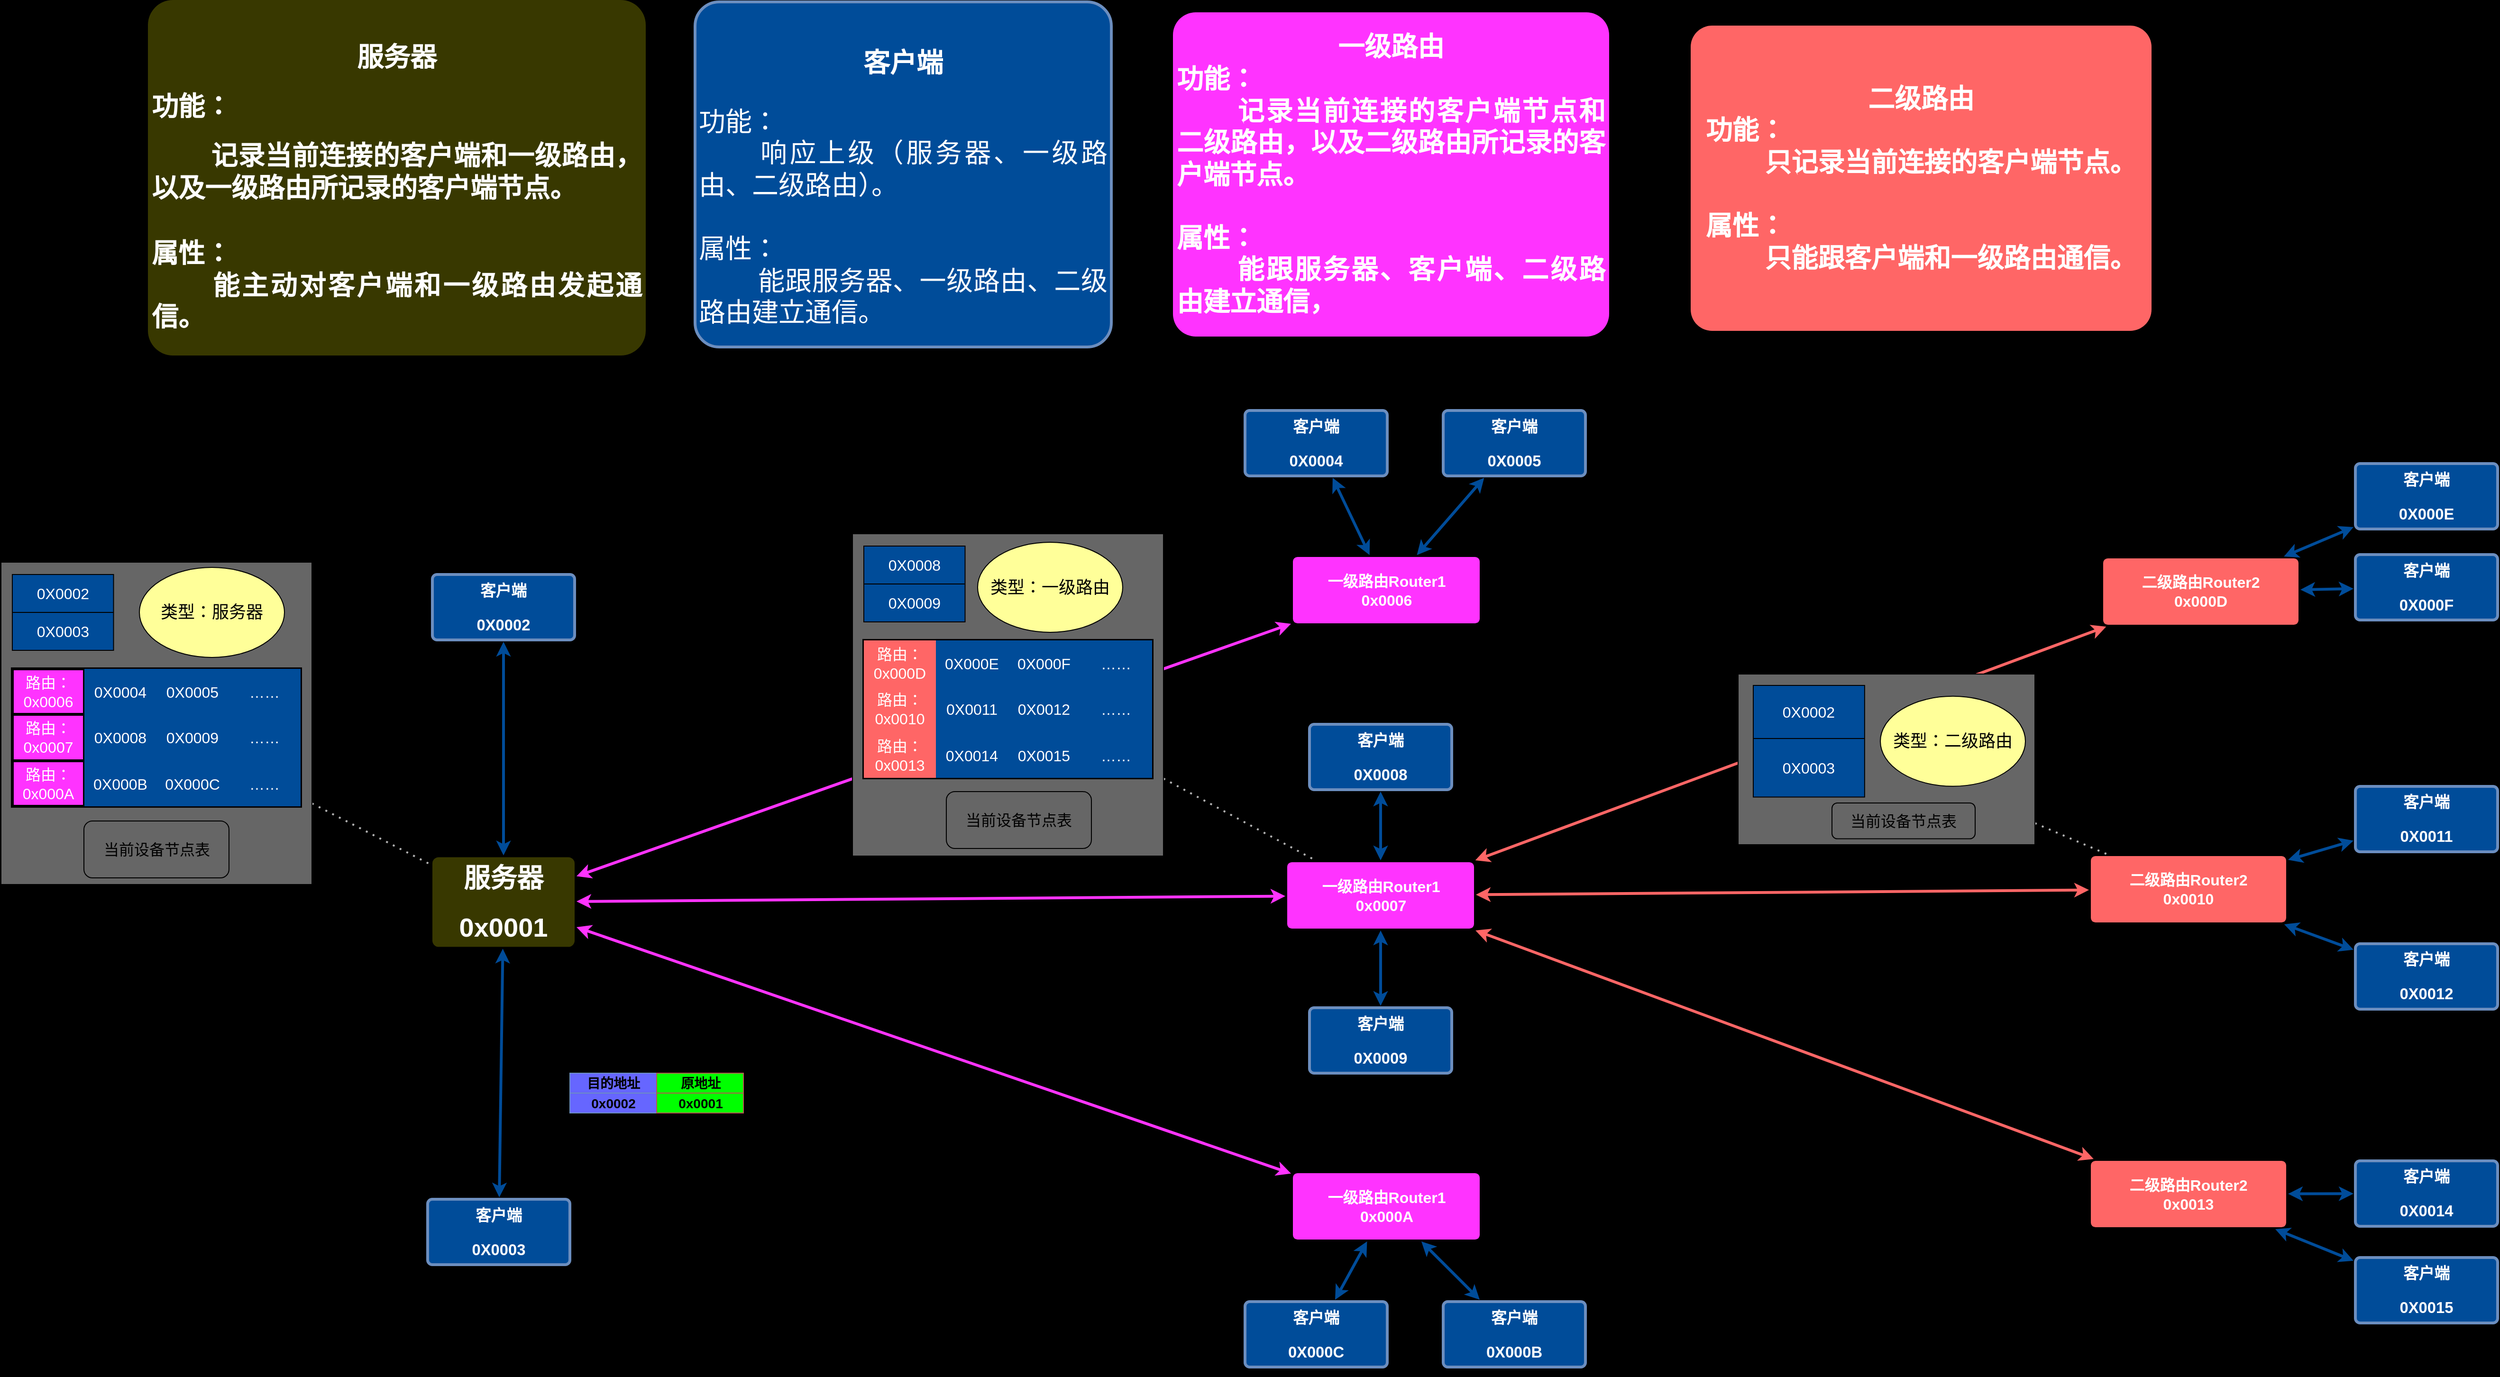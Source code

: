 <mxfile version="24.4.0" type="github">
  <diagram id="6a731a19-8d31-9384-78a2-239565b7b9f0" name="Page-1">
    <mxGraphModel dx="4605" dy="2805" grid="0" gridSize="10" guides="1" tooltips="1" connect="1" arrows="1" fold="1" page="1" pageScale="1" pageWidth="1654" pageHeight="1169" background="#000000" math="0" shadow="0">
      <root>
        <mxCell id="0" />
        <mxCell id="1" parent="0" />
        <mxCell id="1749" value="一级路由&lt;span style=&quot;background-color: initial;&quot;&gt;Router1&lt;/span&gt;&lt;div&gt;&lt;span style=&quot;background-color: initial;&quot;&gt;0x0007&lt;/span&gt;&lt;/div&gt;" style="rounded=1;whiteSpace=wrap;html=1;shadow=0;labelBackgroundColor=none;strokeColor=none;strokeWidth=3;fillColor=#FF33FF;fontFamily=Helvetica;fontSize=16;fontColor=#FFFFFF;align=center;fontStyle=1;spacing=5;arcSize=7;perimeterSpacing=2;" parent="1" vertex="1">
          <mxGeometry x="-62.5" y="436.5" width="197" height="70" as="geometry" />
        </mxCell>
        <mxCell id="1750" value="" style="edgeStyle=none;rounded=1;jumpStyle=none;html=1;shadow=0;labelBackgroundColor=none;startArrow=classic;startFill=1;jettySize=auto;orthogonalLoop=1;strokeColor=#004C99;strokeWidth=3;fontFamily=Helvetica;fontSize=14;fontColor=#FFFFFF;spacing=5;fontStyle=1;fillColor=#b0e3e6;" parent="1" source="1753" target="1756" edge="1">
          <mxGeometry relative="1" as="geometry" />
        </mxCell>
        <mxCell id="1752" value="" style="edgeStyle=none;rounded=1;jumpStyle=none;html=1;shadow=0;labelBackgroundColor=none;startArrow=classic;startFill=1;jettySize=auto;orthogonalLoop=1;strokeColor=#004C99;strokeWidth=3;fontFamily=Helvetica;fontSize=14;fontColor=#FFFFFF;spacing=5;fontStyle=1;fillColor=#b0e3e6;" parent="1" source="1753" target="fNavXlTei2wndbR-Wmgy-1851" edge="1">
          <mxGeometry relative="1" as="geometry">
            <mxPoint x="-893.456" y="790" as="targetPoint" />
          </mxGeometry>
        </mxCell>
        <mxCell id="1753" value="&lt;h1&gt;服务器&lt;/h1&gt;&lt;h1&gt;0x0001&lt;/h1&gt;" style="rounded=1;whiteSpace=wrap;html=1;shadow=0;labelBackgroundColor=none;strokeColor=none;strokeWidth=3;fillColor=#383800;fontFamily=Helvetica;fontSize=14;fontColor=#FFFFFF;align=center;spacing=5;fontStyle=1;arcSize=7;perimeterSpacing=2;horizontal=1;" parent="1" vertex="1">
          <mxGeometry x="-964" y="431.25" width="150" height="94.5" as="geometry" />
        </mxCell>
        <mxCell id="1756" value="&lt;h3&gt;&lt;font color=&quot;#ffffff&quot;&gt;客户端&lt;/font&gt;&lt;/h3&gt;&lt;h3&gt;&lt;font color=&quot;#ffffff&quot;&gt;0X0002&lt;/font&gt;&lt;/h3&gt;" style="rounded=1;whiteSpace=wrap;html=1;shadow=0;labelBackgroundColor=none;strokeWidth=3;fontFamily=Helvetica;fontSize=14;align=center;spacing=5;fontStyle=0;arcSize=7;perimeterSpacing=2;fillColor=#004C99;strokeColor=#6c8ebf;" parent="1" vertex="1">
          <mxGeometry x="-964" y="133" width="150" height="69" as="geometry" />
        </mxCell>
        <mxCell id="1770" value="" style="edgeStyle=none;rounded=0;jumpStyle=none;html=1;shadow=0;labelBackgroundColor=none;startArrow=classic;startFill=1;endArrow=classic;endFill=1;jettySize=auto;orthogonalLoop=1;strokeColor=#004C99;strokeWidth=3;fontFamily=Helvetica;fontSize=14;fontColor=#FFFFFF;spacing=5;" parent="1" source="1749" target="fNavXlTei2wndbR-Wmgy-1852" edge="1">
          <mxGeometry relative="1" as="geometry">
            <mxPoint x="-35.111" y="254.5" as="sourcePoint" />
            <mxPoint x="36" y="188" as="targetPoint" />
          </mxGeometry>
        </mxCell>
        <mxCell id="fNavXlTei2wndbR-Wmgy-1784" value="" style="endArrow=classic;startArrow=classic;html=1;rounded=0;strokeColor=#FF33FF;strokeWidth=3;" edge="1" parent="1" source="1753" target="1749">
          <mxGeometry width="50" height="50" relative="1" as="geometry">
            <mxPoint x="58" y="533" as="sourcePoint" />
            <mxPoint x="108" y="483" as="targetPoint" />
            <Array as="points" />
          </mxGeometry>
        </mxCell>
        <mxCell id="fNavXlTei2wndbR-Wmgy-1788" value="" style="edgeStyle=none;rounded=0;jumpStyle=none;html=1;shadow=0;labelBackgroundColor=none;startArrow=classic;startFill=1;endArrow=classic;endFill=1;jettySize=auto;orthogonalLoop=1;strokeColor=#004C99;strokeWidth=3;fontFamily=Helvetica;fontSize=14;fontColor=#FFFFFF;spacing=5;" edge="1" parent="1" source="1749" target="fNavXlTei2wndbR-Wmgy-1853">
          <mxGeometry relative="1" as="geometry">
            <mxPoint x="188" y="470" as="sourcePoint" />
            <mxPoint x="231.889" y="188" as="targetPoint" />
          </mxGeometry>
        </mxCell>
        <mxCell id="fNavXlTei2wndbR-Wmgy-1791" value="二级路由&lt;span style=&quot;background-color: initial;&quot;&gt;Router2&lt;/span&gt;&lt;div&gt;&lt;span style=&quot;background-color: initial;&quot;&gt;0x0010&lt;/span&gt;&lt;/div&gt;" style="rounded=1;whiteSpace=wrap;html=1;shadow=0;labelBackgroundColor=none;strokeColor=none;strokeWidth=3;fillColor=#FF6666;fontFamily=Helvetica;fontSize=16;fontColor=#FFFFFF;align=center;fontStyle=1;spacing=5;arcSize=7;perimeterSpacing=2;" vertex="1" parent="1">
          <mxGeometry x="785" y="430" width="206" height="70" as="geometry" />
        </mxCell>
        <mxCell id="fNavXlTei2wndbR-Wmgy-1793" value="" style="edgeStyle=none;rounded=0;jumpStyle=none;html=1;shadow=0;labelBackgroundColor=none;startArrow=classic;startFill=1;endArrow=classic;endFill=1;jettySize=auto;orthogonalLoop=1;strokeColor=#004C99;strokeWidth=3;fontFamily=Helvetica;fontSize=14;fontColor=#FFFFFF;spacing=5;" edge="1" parent="1" source="fNavXlTei2wndbR-Wmgy-1791" target="fNavXlTei2wndbR-Wmgy-1866">
          <mxGeometry relative="1" as="geometry">
            <mxPoint x="788.889" y="254.0" as="sourcePoint" />
            <mxPoint x="860" y="187.5" as="targetPoint" />
          </mxGeometry>
        </mxCell>
        <mxCell id="fNavXlTei2wndbR-Wmgy-1797" value="" style="edgeStyle=none;rounded=0;jumpStyle=none;html=1;shadow=0;labelBackgroundColor=none;startArrow=classic;startFill=1;endArrow=classic;endFill=1;jettySize=auto;orthogonalLoop=1;strokeColor=#004C99;strokeWidth=3;fontFamily=Helvetica;fontSize=14;fontColor=#FFFFFF;spacing=5;" edge="1" parent="1" source="fNavXlTei2wndbR-Wmgy-1791" target="fNavXlTei2wndbR-Wmgy-1867">
          <mxGeometry relative="1" as="geometry">
            <mxPoint x="1012" y="469.5" as="sourcePoint" />
            <mxPoint x="1055.889" y="187.5" as="targetPoint" />
          </mxGeometry>
        </mxCell>
        <mxCell id="fNavXlTei2wndbR-Wmgy-1800" value="" style="endArrow=classic;startArrow=classic;html=1;rounded=0;strokeColor=#FF6666;strokeWidth=3;" edge="1" parent="1" source="1749" target="fNavXlTei2wndbR-Wmgy-1791">
          <mxGeometry width="50" height="50" relative="1" as="geometry">
            <mxPoint x="213" y="474" as="sourcePoint" />
            <mxPoint x="448" y="474" as="targetPoint" />
            <Array as="points" />
          </mxGeometry>
        </mxCell>
        <mxCell id="fNavXlTei2wndbR-Wmgy-1835" value="" style="group;strokeWidth=3;" vertex="1" connectable="0" parent="1">
          <mxGeometry x="-819" y="659" width="183" height="42" as="geometry" />
        </mxCell>
        <mxCell id="fNavXlTei2wndbR-Wmgy-1826" value="&lt;h3 style=&quot;font-size: 14px;&quot;&gt;目的地址&lt;/h3&gt;" style="rounded=0;whiteSpace=wrap;html=1;fillColor=#6666FF;strokeColor=#6c8ebf;fontSize=14;" vertex="1" parent="fNavXlTei2wndbR-Wmgy-1835">
          <mxGeometry width="91.5" height="21" as="geometry" />
        </mxCell>
        <mxCell id="fNavXlTei2wndbR-Wmgy-1827" value="&lt;h3&gt;原地址&lt;/h3&gt;" style="rounded=0;whiteSpace=wrap;html=1;fillColor=#00FF00;strokeColor=#b85450;" vertex="1" parent="fNavXlTei2wndbR-Wmgy-1835">
          <mxGeometry x="91.5" width="91.5" height="21" as="geometry" />
        </mxCell>
        <mxCell id="fNavXlTei2wndbR-Wmgy-1833" value="&lt;h3 style=&quot;font-size: 14px;&quot;&gt;0x0002&lt;/h3&gt;" style="rounded=0;whiteSpace=wrap;html=1;fillColor=#6666FF;strokeColor=#6c8ebf;fontSize=14;" vertex="1" parent="fNavXlTei2wndbR-Wmgy-1835">
          <mxGeometry y="21" width="91.5" height="21" as="geometry" />
        </mxCell>
        <mxCell id="fNavXlTei2wndbR-Wmgy-1834" value="&lt;h3&gt;0x0001&lt;/h3&gt;" style="rounded=0;whiteSpace=wrap;html=1;fillColor=#00FF00;strokeColor=#b85450;" vertex="1" parent="fNavXlTei2wndbR-Wmgy-1835">
          <mxGeometry x="91.5" y="21" width="91.5" height="21" as="geometry" />
        </mxCell>
        <mxCell id="fNavXlTei2wndbR-Wmgy-1851" value="&lt;h3&gt;&lt;font color=&quot;#ffffff&quot;&gt;客户端&lt;/font&gt;&lt;/h3&gt;&lt;h3&gt;&lt;font color=&quot;#ffffff&quot;&gt;0X0003&lt;/font&gt;&lt;/h3&gt;" style="rounded=1;whiteSpace=wrap;html=1;shadow=0;labelBackgroundColor=none;strokeWidth=3;fontFamily=Helvetica;fontSize=14;align=center;spacing=5;fontStyle=0;arcSize=7;perimeterSpacing=2;fillColor=#004C99;strokeColor=#6c8ebf;" vertex="1" parent="1">
          <mxGeometry x="-969" y="792" width="150" height="69" as="geometry" />
        </mxCell>
        <mxCell id="fNavXlTei2wndbR-Wmgy-1852" value="&lt;h3&gt;&lt;font color=&quot;#ffffff&quot;&gt;客户端&lt;/font&gt;&lt;/h3&gt;&lt;h3&gt;&lt;font color=&quot;#ffffff&quot;&gt;0X0008&lt;/font&gt;&lt;/h3&gt;" style="rounded=1;whiteSpace=wrap;html=1;shadow=0;labelBackgroundColor=none;strokeWidth=3;fontFamily=Helvetica;fontSize=14;align=center;spacing=5;fontStyle=0;arcSize=7;perimeterSpacing=2;fillColor=#004C99;strokeColor=#6c8ebf;" vertex="1" parent="1">
          <mxGeometry x="-39" y="291" width="150" height="69" as="geometry" />
        </mxCell>
        <mxCell id="fNavXlTei2wndbR-Wmgy-1853" value="&lt;h3&gt;&lt;font color=&quot;#ffffff&quot;&gt;客户端&lt;/font&gt;&lt;/h3&gt;&lt;h3&gt;&lt;font color=&quot;#ffffff&quot;&gt;0X0009&lt;/font&gt;&lt;/h3&gt;" style="rounded=1;whiteSpace=wrap;html=1;shadow=0;labelBackgroundColor=none;strokeWidth=3;fontFamily=Helvetica;fontSize=14;align=center;spacing=5;fontStyle=0;arcSize=7;perimeterSpacing=2;fillColor=#004C99;strokeColor=#6c8ebf;" vertex="1" parent="1">
          <mxGeometry x="-39" y="590" width="150" height="69" as="geometry" />
        </mxCell>
        <mxCell id="fNavXlTei2wndbR-Wmgy-1854" value="一级路由&lt;span style=&quot;background-color: initial;&quot;&gt;Router1&lt;/span&gt;&lt;div&gt;&lt;span style=&quot;background-color: initial;&quot;&gt;0x000A&lt;/span&gt;&lt;/div&gt;" style="rounded=1;whiteSpace=wrap;html=1;shadow=0;labelBackgroundColor=none;strokeColor=none;strokeWidth=3;fillColor=#FF33FF;fontFamily=Helvetica;fontSize=16;fontColor=#FFFFFF;align=center;fontStyle=1;spacing=5;arcSize=7;perimeterSpacing=2;" vertex="1" parent="1">
          <mxGeometry x="-56.5" y="764.5" width="197" height="70" as="geometry" />
        </mxCell>
        <mxCell id="fNavXlTei2wndbR-Wmgy-1855" value="" style="edgeStyle=none;rounded=0;jumpStyle=none;html=1;shadow=0;labelBackgroundColor=none;startArrow=classic;startFill=1;endArrow=classic;endFill=1;jettySize=auto;orthogonalLoop=1;strokeColor=#004C99;strokeWidth=3;fontFamily=Helvetica;fontSize=14;fontColor=#FFFFFF;spacing=5;" edge="1" parent="1" source="fNavXlTei2wndbR-Wmgy-1854" target="fNavXlTei2wndbR-Wmgy-1858">
          <mxGeometry relative="1" as="geometry">
            <mxPoint x="-29.111" y="582.5" as="sourcePoint" />
            <mxPoint x="42" y="516" as="targetPoint" />
          </mxGeometry>
        </mxCell>
        <mxCell id="fNavXlTei2wndbR-Wmgy-1856" value="" style="endArrow=classic;startArrow=classic;html=1;rounded=0;strokeColor=#FF33FF;strokeWidth=3;" edge="1" parent="1" target="fNavXlTei2wndbR-Wmgy-1854" source="1753">
          <mxGeometry width="50" height="50" relative="1" as="geometry">
            <mxPoint x="-511" y="800" as="sourcePoint" />
            <mxPoint x="114" y="811" as="targetPoint" />
            <Array as="points" />
          </mxGeometry>
        </mxCell>
        <mxCell id="fNavXlTei2wndbR-Wmgy-1857" value="" style="edgeStyle=none;rounded=0;jumpStyle=none;html=1;shadow=0;labelBackgroundColor=none;startArrow=classic;startFill=1;endArrow=classic;endFill=1;jettySize=auto;orthogonalLoop=1;strokeColor=#004C99;strokeWidth=3;fontFamily=Helvetica;fontSize=14;fontColor=#FFFFFF;spacing=5;" edge="1" parent="1" source="fNavXlTei2wndbR-Wmgy-1854" target="fNavXlTei2wndbR-Wmgy-1859">
          <mxGeometry relative="1" as="geometry">
            <mxPoint x="194" y="798" as="sourcePoint" />
            <mxPoint x="237.889" y="516" as="targetPoint" />
          </mxGeometry>
        </mxCell>
        <mxCell id="fNavXlTei2wndbR-Wmgy-1858" value="&lt;h3&gt;&lt;font color=&quot;#ffffff&quot;&gt;客户端&lt;/font&gt;&lt;/h3&gt;&lt;h3&gt;&lt;font color=&quot;#ffffff&quot;&gt;0X000B&lt;/font&gt;&lt;/h3&gt;" style="rounded=1;whiteSpace=wrap;html=1;shadow=0;labelBackgroundColor=none;strokeWidth=3;fontFamily=Helvetica;fontSize=14;align=center;spacing=5;fontStyle=0;arcSize=7;perimeterSpacing=2;fillColor=#004C99;strokeColor=#6c8ebf;" vertex="1" parent="1">
          <mxGeometry x="102" y="900" width="150" height="69" as="geometry" />
        </mxCell>
        <mxCell id="fNavXlTei2wndbR-Wmgy-1859" value="&lt;h3&gt;&lt;font color=&quot;#ffffff&quot;&gt;客户端&lt;/font&gt;&lt;/h3&gt;&lt;h3&gt;&lt;font color=&quot;#ffffff&quot;&gt;0X000C&lt;/font&gt;&lt;/h3&gt;" style="rounded=1;whiteSpace=wrap;html=1;shadow=0;labelBackgroundColor=none;strokeWidth=3;fontFamily=Helvetica;fontSize=14;align=center;spacing=5;fontStyle=0;arcSize=7;perimeterSpacing=2;fillColor=#004C99;strokeColor=#6c8ebf;" vertex="1" parent="1">
          <mxGeometry x="-107" y="900" width="150" height="69" as="geometry" />
        </mxCell>
        <mxCell id="fNavXlTei2wndbR-Wmgy-1860" value="一级路由&lt;span style=&quot;background-color: initial;&quot;&gt;Router1&lt;/span&gt;&lt;div&gt;&lt;span style=&quot;background-color: initial;&quot;&gt;0x0006&lt;/span&gt;&lt;/div&gt;" style="rounded=1;whiteSpace=wrap;html=1;shadow=0;labelBackgroundColor=none;strokeColor=none;strokeWidth=3;fillColor=#FF33FF;fontFamily=Helvetica;fontSize=16;fontColor=#FFFFFF;align=center;fontStyle=1;spacing=5;arcSize=7;perimeterSpacing=2;" vertex="1" parent="1">
          <mxGeometry x="-56.5" y="114.5" width="197" height="70" as="geometry" />
        </mxCell>
        <mxCell id="fNavXlTei2wndbR-Wmgy-1861" value="" style="edgeStyle=none;rounded=0;jumpStyle=none;html=1;shadow=0;labelBackgroundColor=none;startArrow=classic;startFill=1;endArrow=classic;endFill=1;jettySize=auto;orthogonalLoop=1;strokeColor=#004C99;strokeWidth=3;fontFamily=Helvetica;fontSize=14;fontColor=#FFFFFF;spacing=5;" edge="1" parent="1" source="fNavXlTei2wndbR-Wmgy-1860" target="fNavXlTei2wndbR-Wmgy-1864">
          <mxGeometry relative="1" as="geometry">
            <mxPoint x="-29.111" y="-67.5" as="sourcePoint" />
            <mxPoint x="42" y="-134" as="targetPoint" />
          </mxGeometry>
        </mxCell>
        <mxCell id="fNavXlTei2wndbR-Wmgy-1862" value="" style="endArrow=classic;startArrow=classic;html=1;rounded=0;strokeColor=#FF33FF;strokeWidth=3;" edge="1" parent="1" target="fNavXlTei2wndbR-Wmgy-1860" source="1753">
          <mxGeometry width="50" height="50" relative="1" as="geometry">
            <mxPoint x="-511" y="150" as="sourcePoint" />
            <mxPoint x="114" y="161" as="targetPoint" />
            <Array as="points" />
          </mxGeometry>
        </mxCell>
        <mxCell id="fNavXlTei2wndbR-Wmgy-1863" value="" style="edgeStyle=none;rounded=0;jumpStyle=none;html=1;shadow=0;labelBackgroundColor=none;startArrow=classic;startFill=1;endArrow=classic;endFill=1;jettySize=auto;orthogonalLoop=1;strokeColor=#004C99;strokeWidth=3;fontFamily=Helvetica;fontSize=14;fontColor=#FFFFFF;spacing=5;" edge="1" parent="1" source="fNavXlTei2wndbR-Wmgy-1860" target="fNavXlTei2wndbR-Wmgy-1865">
          <mxGeometry relative="1" as="geometry">
            <mxPoint x="194" y="148" as="sourcePoint" />
            <mxPoint x="237.889" y="-134" as="targetPoint" />
          </mxGeometry>
        </mxCell>
        <mxCell id="fNavXlTei2wndbR-Wmgy-1864" value="&lt;h3&gt;&lt;font color=&quot;#ffffff&quot;&gt;客户端&lt;/font&gt;&lt;/h3&gt;&lt;h3&gt;&lt;font color=&quot;#ffffff&quot;&gt;0X0004&lt;/font&gt;&lt;/h3&gt;" style="rounded=1;whiteSpace=wrap;html=1;shadow=0;labelBackgroundColor=none;strokeWidth=3;fontFamily=Helvetica;fontSize=14;align=center;spacing=5;fontStyle=0;arcSize=7;perimeterSpacing=2;fillColor=#004C99;strokeColor=#6c8ebf;" vertex="1" parent="1">
          <mxGeometry x="-107" y="-40" width="150" height="69" as="geometry" />
        </mxCell>
        <mxCell id="fNavXlTei2wndbR-Wmgy-1865" value="&lt;h3&gt;&lt;font color=&quot;#ffffff&quot;&gt;客户端&lt;/font&gt;&lt;/h3&gt;&lt;h3&gt;&lt;font color=&quot;#ffffff&quot;&gt;0X0005&lt;/font&gt;&lt;/h3&gt;" style="rounded=1;whiteSpace=wrap;html=1;shadow=0;labelBackgroundColor=none;strokeWidth=3;fontFamily=Helvetica;fontSize=14;align=center;spacing=5;fontStyle=0;arcSize=7;perimeterSpacing=2;fillColor=#004C99;strokeColor=#6c8ebf;" vertex="1" parent="1">
          <mxGeometry x="102" y="-40" width="150" height="69" as="geometry" />
        </mxCell>
        <mxCell id="fNavXlTei2wndbR-Wmgy-1866" value="&lt;h3&gt;&lt;font color=&quot;#ffffff&quot;&gt;客户端&lt;/font&gt;&lt;/h3&gt;&lt;h3&gt;&lt;font color=&quot;#ffffff&quot;&gt;0X0011&lt;/font&gt;&lt;/h3&gt;" style="rounded=1;whiteSpace=wrap;html=1;shadow=0;labelBackgroundColor=none;strokeWidth=3;fontFamily=Helvetica;fontSize=14;align=center;spacing=5;fontStyle=0;arcSize=7;perimeterSpacing=2;fillColor=#004C99;strokeColor=#6c8ebf;" vertex="1" parent="1">
          <mxGeometry x="1064" y="356.5" width="150" height="69" as="geometry" />
        </mxCell>
        <mxCell id="fNavXlTei2wndbR-Wmgy-1867" value="&lt;h3&gt;&lt;font color=&quot;#ffffff&quot;&gt;客户端&lt;/font&gt;&lt;/h3&gt;&lt;h3&gt;&lt;font color=&quot;#ffffff&quot;&gt;0X0012&lt;/font&gt;&lt;/h3&gt;" style="rounded=1;whiteSpace=wrap;html=1;shadow=0;labelBackgroundColor=none;strokeWidth=3;fontFamily=Helvetica;fontSize=14;align=center;spacing=5;fontStyle=0;arcSize=7;perimeterSpacing=2;fillColor=#004C99;strokeColor=#6c8ebf;" vertex="1" parent="1">
          <mxGeometry x="1064" y="522.5" width="150" height="69" as="geometry" />
        </mxCell>
        <mxCell id="fNavXlTei2wndbR-Wmgy-1932" value="" style="endArrow=none;dashed=1;html=1;dashPattern=1 3;strokeWidth=2;rounded=0;strokeColor=#B3B3B3;" edge="1" parent="1" source="fNavXlTei2wndbR-Wmgy-1898" target="1753">
          <mxGeometry width="50" height="50" relative="1" as="geometry">
            <mxPoint x="-992" y="319" as="sourcePoint" />
            <mxPoint x="-942" y="269" as="targetPoint" />
          </mxGeometry>
        </mxCell>
        <mxCell id="fNavXlTei2wndbR-Wmgy-1957" value="" style="endArrow=none;dashed=1;html=1;dashPattern=1 3;strokeWidth=2;rounded=0;strokeColor=#B3B3B3;" edge="1" parent="1" source="fNavXlTei2wndbR-Wmgy-1997" target="1749">
          <mxGeometry width="50" height="50" relative="1" as="geometry">
            <mxPoint x="-150" y="368.137" as="sourcePoint" />
            <mxPoint x="-79" y="393" as="targetPoint" />
          </mxGeometry>
        </mxCell>
        <mxCell id="fNavXlTei2wndbR-Wmgy-1959" value="二级路由&lt;span style=&quot;background-color: initial;&quot;&gt;Router2&lt;/span&gt;&lt;div&gt;&lt;span style=&quot;background-color: initial;&quot;&gt;0x000D&lt;/span&gt;&lt;/div&gt;" style="rounded=1;whiteSpace=wrap;html=1;shadow=0;labelBackgroundColor=none;strokeColor=none;strokeWidth=3;fillColor=#FF6666;fontFamily=Helvetica;fontSize=16;fontColor=#FFFFFF;align=center;fontStyle=1;spacing=5;arcSize=7;perimeterSpacing=2;" vertex="1" parent="1">
          <mxGeometry x="798" y="116" width="206" height="70" as="geometry" />
        </mxCell>
        <mxCell id="fNavXlTei2wndbR-Wmgy-1960" value="" style="edgeStyle=none;rounded=0;jumpStyle=none;html=1;shadow=0;labelBackgroundColor=none;startArrow=classic;startFill=1;endArrow=classic;endFill=1;jettySize=auto;orthogonalLoop=1;strokeColor=#004C99;strokeWidth=3;fontFamily=Helvetica;fontSize=14;fontColor=#FFFFFF;spacing=5;" edge="1" parent="1" source="fNavXlTei2wndbR-Wmgy-1959" target="fNavXlTei2wndbR-Wmgy-1963">
          <mxGeometry relative="1" as="geometry">
            <mxPoint x="787.889" y="-85.0" as="sourcePoint" />
            <mxPoint x="859" y="-151.5" as="targetPoint" />
          </mxGeometry>
        </mxCell>
        <mxCell id="fNavXlTei2wndbR-Wmgy-1961" value="" style="edgeStyle=none;rounded=0;jumpStyle=none;html=1;shadow=0;labelBackgroundColor=none;startArrow=classic;startFill=1;endArrow=classic;endFill=1;jettySize=auto;orthogonalLoop=1;strokeColor=#004C99;strokeWidth=3;fontFamily=Helvetica;fontSize=14;fontColor=#FFFFFF;spacing=5;" edge="1" parent="1" source="fNavXlTei2wndbR-Wmgy-1959" target="fNavXlTei2wndbR-Wmgy-1964">
          <mxGeometry relative="1" as="geometry">
            <mxPoint x="1011" y="130.5" as="sourcePoint" />
            <mxPoint x="1054.889" y="-151.5" as="targetPoint" />
          </mxGeometry>
        </mxCell>
        <mxCell id="fNavXlTei2wndbR-Wmgy-1962" value="" style="endArrow=classic;startArrow=classic;html=1;rounded=0;strokeColor=#FF6666;strokeWidth=3;" edge="1" parent="1" target="fNavXlTei2wndbR-Wmgy-1959" source="1749">
          <mxGeometry width="50" height="50" relative="1" as="geometry">
            <mxPoint x="136" y="133" as="sourcePoint" />
            <mxPoint x="447" y="135" as="targetPoint" />
            <Array as="points" />
          </mxGeometry>
        </mxCell>
        <mxCell id="fNavXlTei2wndbR-Wmgy-1963" value="&lt;h3&gt;&lt;font color=&quot;#ffffff&quot;&gt;客户端&lt;/font&gt;&lt;/h3&gt;&lt;h3&gt;&lt;font color=&quot;#ffffff&quot;&gt;0X000E&lt;/font&gt;&lt;/h3&gt;" style="rounded=1;whiteSpace=wrap;html=1;shadow=0;labelBackgroundColor=none;strokeWidth=3;fontFamily=Helvetica;fontSize=14;align=center;spacing=5;fontStyle=0;arcSize=7;perimeterSpacing=2;fillColor=#004C99;strokeColor=#6c8ebf;" vertex="1" parent="1">
          <mxGeometry x="1064" y="16" width="150" height="69" as="geometry" />
        </mxCell>
        <mxCell id="fNavXlTei2wndbR-Wmgy-1964" value="&lt;h3&gt;&lt;font color=&quot;#ffffff&quot;&gt;客户端&lt;/font&gt;&lt;/h3&gt;&lt;h3&gt;&lt;font color=&quot;#ffffff&quot;&gt;0X000F&lt;/font&gt;&lt;/h3&gt;" style="rounded=1;whiteSpace=wrap;html=1;shadow=0;labelBackgroundColor=none;strokeWidth=3;fontFamily=Helvetica;fontSize=14;align=center;spacing=5;fontStyle=0;arcSize=7;perimeterSpacing=2;fillColor=#004C99;strokeColor=#6c8ebf;" vertex="1" parent="1">
          <mxGeometry x="1064" y="112" width="150" height="69" as="geometry" />
        </mxCell>
        <mxCell id="fNavXlTei2wndbR-Wmgy-1965" value="二级路由&lt;span style=&quot;background-color: initial;&quot;&gt;Router2&lt;/span&gt;&lt;div&gt;&lt;span style=&quot;background-color: initial;&quot;&gt;0x0013&lt;/span&gt;&lt;/div&gt;" style="rounded=1;whiteSpace=wrap;html=1;shadow=0;labelBackgroundColor=none;strokeColor=none;strokeWidth=3;fillColor=#FF6666;fontFamily=Helvetica;fontSize=16;fontColor=#FFFFFF;align=center;fontStyle=1;spacing=5;arcSize=7;perimeterSpacing=2;" vertex="1" parent="1">
          <mxGeometry x="785" y="751.5" width="206" height="70" as="geometry" />
        </mxCell>
        <mxCell id="fNavXlTei2wndbR-Wmgy-1966" value="" style="edgeStyle=none;rounded=0;jumpStyle=none;html=1;shadow=0;labelBackgroundColor=none;startArrow=classic;startFill=1;endArrow=classic;endFill=1;jettySize=auto;orthogonalLoop=1;strokeColor=#004C99;strokeWidth=3;fontFamily=Helvetica;fontSize=14;fontColor=#FFFFFF;spacing=5;" edge="1" parent="1" source="fNavXlTei2wndbR-Wmgy-1965" target="fNavXlTei2wndbR-Wmgy-1969">
          <mxGeometry relative="1" as="geometry">
            <mxPoint x="801.889" y="577.5" as="sourcePoint" />
            <mxPoint x="873" y="511" as="targetPoint" />
          </mxGeometry>
        </mxCell>
        <mxCell id="fNavXlTei2wndbR-Wmgy-1967" value="" style="edgeStyle=none;rounded=0;jumpStyle=none;html=1;shadow=0;labelBackgroundColor=none;startArrow=classic;startFill=1;endArrow=classic;endFill=1;jettySize=auto;orthogonalLoop=1;strokeColor=#004C99;strokeWidth=3;fontFamily=Helvetica;fontSize=14;fontColor=#FFFFFF;spacing=5;" edge="1" parent="1" source="fNavXlTei2wndbR-Wmgy-1965" target="fNavXlTei2wndbR-Wmgy-1970">
          <mxGeometry relative="1" as="geometry">
            <mxPoint x="1025" y="793" as="sourcePoint" />
            <mxPoint x="1068.889" y="511" as="targetPoint" />
          </mxGeometry>
        </mxCell>
        <mxCell id="fNavXlTei2wndbR-Wmgy-1968" value="" style="endArrow=classic;startArrow=classic;html=1;rounded=0;strokeColor=#FF6666;strokeWidth=3;" edge="1" parent="1" target="fNavXlTei2wndbR-Wmgy-1965" source="1749">
          <mxGeometry width="50" height="50" relative="1" as="geometry">
            <mxPoint x="136" y="897.5" as="sourcePoint" />
            <mxPoint x="447" y="899.5" as="targetPoint" />
            <Array as="points" />
          </mxGeometry>
        </mxCell>
        <mxCell id="fNavXlTei2wndbR-Wmgy-1969" value="&lt;h3&gt;&lt;font color=&quot;#ffffff&quot;&gt;客户端&lt;/font&gt;&lt;/h3&gt;&lt;h3&gt;&lt;font color=&quot;#ffffff&quot;&gt;0X0014&lt;/font&gt;&lt;/h3&gt;" style="rounded=1;whiteSpace=wrap;html=1;shadow=0;labelBackgroundColor=none;strokeWidth=3;fontFamily=Helvetica;fontSize=14;align=center;spacing=5;fontStyle=0;arcSize=7;perimeterSpacing=2;fillColor=#004C99;strokeColor=#6c8ebf;" vertex="1" parent="1">
          <mxGeometry x="1064" y="751.5" width="150" height="69" as="geometry" />
        </mxCell>
        <mxCell id="fNavXlTei2wndbR-Wmgy-1970" value="&lt;h3&gt;&lt;font color=&quot;#ffffff&quot;&gt;客户端&lt;/font&gt;&lt;/h3&gt;&lt;h3&gt;&lt;font color=&quot;#ffffff&quot;&gt;0X0015&lt;/font&gt;&lt;/h3&gt;" style="rounded=1;whiteSpace=wrap;html=1;shadow=0;labelBackgroundColor=none;strokeWidth=3;fontFamily=Helvetica;fontSize=14;align=center;spacing=5;fontStyle=0;arcSize=7;perimeterSpacing=2;fillColor=#004C99;strokeColor=#6c8ebf;" vertex="1" parent="1">
          <mxGeometry x="1064" y="853.5" width="150" height="69" as="geometry" />
        </mxCell>
        <mxCell id="fNavXlTei2wndbR-Wmgy-1993" value="" style="endArrow=none;dashed=1;html=1;dashPattern=1 3;strokeWidth=2;rounded=0;strokeColor=#B3B3B3;" edge="1" parent="1" source="fNavXlTei2wndbR-Wmgy-2023" target="fNavXlTei2wndbR-Wmgy-1791">
          <mxGeometry width="50" height="50" relative="1" as="geometry">
            <mxPoint x="645" y="332.482" as="sourcePoint" />
            <mxPoint x="764" y="398.5" as="targetPoint" />
          </mxGeometry>
        </mxCell>
        <mxCell id="fNavXlTei2wndbR-Wmgy-1995" value="" style="group" vertex="1" connectable="0" parent="1">
          <mxGeometry x="-1419" y="120" width="328" height="340" as="geometry" />
        </mxCell>
        <mxCell id="fNavXlTei2wndbR-Wmgy-1898" value="" style="whiteSpace=wrap;html=1;fillColor=#666666;" vertex="1" parent="fNavXlTei2wndbR-Wmgy-1995">
          <mxGeometry width="328" height="340" as="geometry" />
        </mxCell>
        <mxCell id="fNavXlTei2wndbR-Wmgy-1838" value="" style="shape=table;startSize=0;container=1;collapsible=0;childLayout=tableLayout;fontSize=16;fillColor=#FF33FF;fontColor=#FFFFFF;strokeWidth=3;" vertex="1" parent="fNavXlTei2wndbR-Wmgy-1995">
          <mxGeometry x="12" y="112.5" width="304" height="145" as="geometry" />
        </mxCell>
        <mxCell id="fNavXlTei2wndbR-Wmgy-1839" value="" style="shape=tableRow;horizontal=0;startSize=0;swimlaneHead=0;swimlaneBody=0;strokeColor=inherit;top=0;left=0;bottom=0;right=0;collapsible=0;dropTarget=0;fillColor=none;points=[[0,0.5],[1,0.5]];portConstraint=eastwest;fontSize=16;" vertex="1" parent="fNavXlTei2wndbR-Wmgy-1838">
          <mxGeometry width="304" height="48" as="geometry" />
        </mxCell>
        <mxCell id="fNavXlTei2wndbR-Wmgy-1840" value="路由：0x0006" style="shape=partialRectangle;html=1;whiteSpace=wrap;connectable=0;strokeColor=inherit;overflow=hidden;fillColor=none;top=0;left=0;bottom=0;right=0;pointerEvents=1;fontSize=16;fontColor=#FFFFFF;" vertex="1" parent="fNavXlTei2wndbR-Wmgy-1839">
          <mxGeometry width="76" height="48" as="geometry">
            <mxRectangle width="76" height="48" as="alternateBounds" />
          </mxGeometry>
        </mxCell>
        <mxCell id="fNavXlTei2wndbR-Wmgy-1841" value="0X0004" style="shape=partialRectangle;html=1;whiteSpace=wrap;connectable=0;strokeColor=default;overflow=hidden;fillColor=#004C99;top=0;left=0;bottom=0;right=0;pointerEvents=1;fontSize=16;fontColor=#FFFFFF;strokeWidth=4;" vertex="1" parent="fNavXlTei2wndbR-Wmgy-1839">
          <mxGeometry x="76" width="76" height="48" as="geometry">
            <mxRectangle width="76" height="48" as="alternateBounds" />
          </mxGeometry>
        </mxCell>
        <mxCell id="fNavXlTei2wndbR-Wmgy-1842" value="0X0005" style="shape=partialRectangle;html=1;whiteSpace=wrap;connectable=0;strokeColor=default;overflow=hidden;fillColor=#004C99;top=0;left=0;bottom=0;right=0;pointerEvents=1;fontSize=16;fontColor=#FFFFFF;strokeWidth=4;" vertex="1" parent="fNavXlTei2wndbR-Wmgy-1839">
          <mxGeometry x="152" width="76" height="48" as="geometry">
            <mxRectangle width="76" height="48" as="alternateBounds" />
          </mxGeometry>
        </mxCell>
        <mxCell id="fNavXlTei2wndbR-Wmgy-1890" value="……" style="shape=partialRectangle;html=1;whiteSpace=wrap;connectable=0;strokeColor=default;overflow=hidden;fillColor=#004C99;top=0;left=0;bottom=0;right=0;pointerEvents=1;fontSize=16;fontColor=#FFFFFF;strokeWidth=4;" vertex="1" parent="fNavXlTei2wndbR-Wmgy-1839">
          <mxGeometry x="228" width="76" height="48" as="geometry">
            <mxRectangle width="76" height="48" as="alternateBounds" />
          </mxGeometry>
        </mxCell>
        <mxCell id="fNavXlTei2wndbR-Wmgy-1843" value="" style="shape=tableRow;horizontal=0;startSize=0;swimlaneHead=0;swimlaneBody=0;strokeColor=inherit;top=0;left=0;bottom=0;right=0;collapsible=0;dropTarget=0;fillColor=none;points=[[0,0.5],[1,0.5]];portConstraint=eastwest;fontSize=16;" vertex="1" parent="fNavXlTei2wndbR-Wmgy-1838">
          <mxGeometry y="48" width="304" height="49" as="geometry" />
        </mxCell>
        <mxCell id="fNavXlTei2wndbR-Wmgy-1844" value="路由：0x0007" style="shape=partialRectangle;html=1;whiteSpace=wrap;connectable=0;strokeColor=inherit;overflow=hidden;fillColor=none;top=0;left=0;bottom=0;right=0;pointerEvents=1;fontSize=16;fontColor=#FFFFFF;" vertex="1" parent="fNavXlTei2wndbR-Wmgy-1843">
          <mxGeometry width="76" height="49" as="geometry">
            <mxRectangle width="76" height="49" as="alternateBounds" />
          </mxGeometry>
        </mxCell>
        <mxCell id="fNavXlTei2wndbR-Wmgy-1845" value="0X0008" style="shape=partialRectangle;whiteSpace=wrap;connectable=0;strokeColor=default;overflow=hidden;fillColor=#004C99;top=0;left=0;bottom=0;right=0;pointerEvents=1;fontSize=16;html=1;fontColor=#FFFFFF;strokeWidth=3;" vertex="1" parent="fNavXlTei2wndbR-Wmgy-1843">
          <mxGeometry x="76" width="76" height="49" as="geometry">
            <mxRectangle width="76" height="49" as="alternateBounds" />
          </mxGeometry>
        </mxCell>
        <mxCell id="fNavXlTei2wndbR-Wmgy-1846" value="0X0009" style="shape=partialRectangle;html=1;whiteSpace=wrap;connectable=0;strokeColor=default;overflow=hidden;fillColor=#004C99;top=0;left=0;bottom=0;right=0;pointerEvents=1;fontSize=16;fontColor=#FFFFFF;strokeWidth=3;" vertex="1" parent="fNavXlTei2wndbR-Wmgy-1843">
          <mxGeometry x="152" width="76" height="49" as="geometry">
            <mxRectangle width="76" height="49" as="alternateBounds" />
          </mxGeometry>
        </mxCell>
        <mxCell id="fNavXlTei2wndbR-Wmgy-1891" value="……" style="shape=partialRectangle;html=1;whiteSpace=wrap;connectable=0;strokeColor=default;overflow=hidden;fillColor=#004C99;top=0;left=0;bottom=0;right=0;pointerEvents=1;fontSize=16;fontColor=#FFFFFF;strokeWidth=3;" vertex="1" parent="fNavXlTei2wndbR-Wmgy-1843">
          <mxGeometry x="228" width="76" height="49" as="geometry">
            <mxRectangle width="76" height="49" as="alternateBounds" />
          </mxGeometry>
        </mxCell>
        <mxCell id="fNavXlTei2wndbR-Wmgy-1847" value="" style="shape=tableRow;horizontal=0;startSize=0;swimlaneHead=0;swimlaneBody=0;strokeColor=inherit;top=0;left=0;bottom=0;right=0;collapsible=0;dropTarget=0;fillColor=none;points=[[0,0.5],[1,0.5]];portConstraint=eastwest;fontSize=16;" vertex="1" parent="fNavXlTei2wndbR-Wmgy-1838">
          <mxGeometry y="97" width="304" height="48" as="geometry" />
        </mxCell>
        <mxCell id="fNavXlTei2wndbR-Wmgy-1848" value="路由：0x000A" style="shape=partialRectangle;html=1;whiteSpace=wrap;connectable=0;strokeColor=inherit;overflow=hidden;fillColor=none;top=0;left=0;bottom=0;right=0;pointerEvents=1;fontSize=16;fontColor=#FFFFFF;" vertex="1" parent="fNavXlTei2wndbR-Wmgy-1847">
          <mxGeometry width="76" height="48" as="geometry">
            <mxRectangle width="76" height="48" as="alternateBounds" />
          </mxGeometry>
        </mxCell>
        <mxCell id="fNavXlTei2wndbR-Wmgy-1849" value="0X000B" style="shape=partialRectangle;html=1;whiteSpace=wrap;connectable=0;strokeColor=default;overflow=hidden;fillColor=#004C99;top=0;left=0;bottom=0;right=0;pointerEvents=1;fontSize=16;fontColor=#FFFFFF;strokeWidth=3;" vertex="1" parent="fNavXlTei2wndbR-Wmgy-1847">
          <mxGeometry x="76" width="76" height="48" as="geometry">
            <mxRectangle width="76" height="48" as="alternateBounds" />
          </mxGeometry>
        </mxCell>
        <mxCell id="fNavXlTei2wndbR-Wmgy-1850" value="0X000C" style="shape=partialRectangle;html=1;whiteSpace=wrap;connectable=0;strokeColor=default;overflow=hidden;fillColor=#004C99;top=0;left=0;bottom=0;right=0;pointerEvents=1;fontSize=16;fontColor=#FFFFFF;strokeWidth=3;" vertex="1" parent="fNavXlTei2wndbR-Wmgy-1847">
          <mxGeometry x="152" width="76" height="48" as="geometry">
            <mxRectangle width="76" height="48" as="alternateBounds" />
          </mxGeometry>
        </mxCell>
        <mxCell id="fNavXlTei2wndbR-Wmgy-1892" value="……" style="shape=partialRectangle;html=1;whiteSpace=wrap;connectable=0;strokeColor=default;overflow=hidden;fillColor=#004C99;top=0;left=0;bottom=0;right=0;pointerEvents=1;fontSize=16;fontColor=#FFFFFF;strokeWidth=3;" vertex="1" parent="fNavXlTei2wndbR-Wmgy-1847">
          <mxGeometry x="228" width="76" height="48" as="geometry">
            <mxRectangle width="76" height="48" as="alternateBounds" />
          </mxGeometry>
        </mxCell>
        <mxCell id="fNavXlTei2wndbR-Wmgy-1917" value="" style="shape=table;startSize=0;container=1;collapsible=0;childLayout=tableLayout;fontSize=16;fontColor=#FFFFFF;fillColor=#004C99;" vertex="1" parent="fNavXlTei2wndbR-Wmgy-1995">
          <mxGeometry x="12" y="13" width="106.75" height="80" as="geometry" />
        </mxCell>
        <mxCell id="fNavXlTei2wndbR-Wmgy-1918" value="" style="shape=tableRow;horizontal=0;startSize=0;swimlaneHead=0;swimlaneBody=0;strokeColor=inherit;top=0;left=0;bottom=0;right=0;collapsible=0;dropTarget=0;fillColor=none;points=[[0,0.5],[1,0.5]];portConstraint=eastwest;fontSize=16;" vertex="1" parent="fNavXlTei2wndbR-Wmgy-1917">
          <mxGeometry width="106.75" height="40" as="geometry" />
        </mxCell>
        <mxCell id="fNavXlTei2wndbR-Wmgy-1919" value="0X0002" style="shape=partialRectangle;html=1;whiteSpace=wrap;connectable=0;strokeColor=inherit;overflow=hidden;fillColor=none;top=0;left=0;bottom=0;right=0;pointerEvents=1;fontSize=16;fontColor=#FFFFFF;" vertex="1" parent="fNavXlTei2wndbR-Wmgy-1918">
          <mxGeometry width="107" height="40" as="geometry">
            <mxRectangle width="107" height="40" as="alternateBounds" />
          </mxGeometry>
        </mxCell>
        <mxCell id="fNavXlTei2wndbR-Wmgy-1922" value="" style="shape=tableRow;horizontal=0;startSize=0;swimlaneHead=0;swimlaneBody=0;strokeColor=inherit;top=0;left=0;bottom=0;right=0;collapsible=0;dropTarget=0;fillColor=none;points=[[0,0.5],[1,0.5]];portConstraint=eastwest;fontSize=16;" vertex="1" parent="fNavXlTei2wndbR-Wmgy-1917">
          <mxGeometry y="40" width="106.75" height="40" as="geometry" />
        </mxCell>
        <mxCell id="fNavXlTei2wndbR-Wmgy-1923" value="0X0003" style="shape=partialRectangle;html=1;whiteSpace=wrap;connectable=0;strokeColor=inherit;overflow=hidden;fillColor=none;top=0;left=0;bottom=0;right=0;pointerEvents=1;fontSize=16;fontColor=#FFFFFF;" vertex="1" parent="fNavXlTei2wndbR-Wmgy-1922">
          <mxGeometry width="107" height="40" as="geometry">
            <mxRectangle width="107" height="40" as="alternateBounds" />
          </mxGeometry>
        </mxCell>
        <mxCell id="fNavXlTei2wndbR-Wmgy-1934" value="当前设备节点表" style="rounded=1;whiteSpace=wrap;html=1;fillColor=#666666;fontSize=16;" vertex="1" parent="fNavXlTei2wndbR-Wmgy-1995">
          <mxGeometry x="87.5" y="273" width="153" height="60" as="geometry" />
        </mxCell>
        <mxCell id="fNavXlTei2wndbR-Wmgy-2058" value="&lt;font style=&quot;font-size: 18px;&quot;&gt;类型：服务器&lt;/font&gt;" style="ellipse;whiteSpace=wrap;html=1;fillColor=#FFFF99;" vertex="1" parent="fNavXlTei2wndbR-Wmgy-1995">
          <mxGeometry x="146" y="5.5" width="153" height="95" as="geometry" />
        </mxCell>
        <mxCell id="fNavXlTei2wndbR-Wmgy-1996" value="" style="group" vertex="1" connectable="0" parent="1">
          <mxGeometry x="-521" y="90" width="328" height="340" as="geometry" />
        </mxCell>
        <mxCell id="fNavXlTei2wndbR-Wmgy-1997" value="" style="whiteSpace=wrap;html=1;fillColor=#666666;" vertex="1" parent="fNavXlTei2wndbR-Wmgy-1996">
          <mxGeometry width="328" height="340" as="geometry" />
        </mxCell>
        <mxCell id="fNavXlTei2wndbR-Wmgy-1998" value="" style="shape=table;startSize=0;container=1;collapsible=0;childLayout=tableLayout;fontSize=16;fillColor=#FF33FF;fontColor=#FFFFFF;strokeWidth=3;" vertex="1" parent="fNavXlTei2wndbR-Wmgy-1996">
          <mxGeometry x="12" y="112.5" width="304" height="145" as="geometry" />
        </mxCell>
        <mxCell id="fNavXlTei2wndbR-Wmgy-1999" value="" style="shape=tableRow;horizontal=0;startSize=0;swimlaneHead=0;swimlaneBody=0;strokeColor=inherit;top=0;left=0;bottom=0;right=0;collapsible=0;dropTarget=0;fillColor=none;points=[[0,0.5],[1,0.5]];portConstraint=eastwest;fontSize=16;" vertex="1" parent="fNavXlTei2wndbR-Wmgy-1998">
          <mxGeometry width="304" height="48" as="geometry" />
        </mxCell>
        <mxCell id="fNavXlTei2wndbR-Wmgy-2000" value="路由：0x000D" style="shape=partialRectangle;html=1;whiteSpace=wrap;connectable=0;strokeColor=inherit;overflow=hidden;fillColor=#FF6666;top=0;left=0;bottom=0;right=0;pointerEvents=1;fontSize=16;fontColor=#FFFFFF;" vertex="1" parent="fNavXlTei2wndbR-Wmgy-1999">
          <mxGeometry width="76" height="48" as="geometry">
            <mxRectangle width="76" height="48" as="alternateBounds" />
          </mxGeometry>
        </mxCell>
        <mxCell id="fNavXlTei2wndbR-Wmgy-2001" value="0X000E" style="shape=partialRectangle;html=1;whiteSpace=wrap;connectable=0;strokeColor=default;overflow=hidden;fillColor=#004C99;top=0;left=0;bottom=0;right=0;pointerEvents=1;fontSize=16;fontColor=#FFFFFF;strokeWidth=4;" vertex="1" parent="fNavXlTei2wndbR-Wmgy-1999">
          <mxGeometry x="76" width="76" height="48" as="geometry">
            <mxRectangle width="76" height="48" as="alternateBounds" />
          </mxGeometry>
        </mxCell>
        <mxCell id="fNavXlTei2wndbR-Wmgy-2002" value="0X000F" style="shape=partialRectangle;html=1;whiteSpace=wrap;connectable=0;strokeColor=default;overflow=hidden;fillColor=#004C99;top=0;left=0;bottom=0;right=0;pointerEvents=1;fontSize=16;fontColor=#FFFFFF;strokeWidth=4;" vertex="1" parent="fNavXlTei2wndbR-Wmgy-1999">
          <mxGeometry x="152" width="76" height="48" as="geometry">
            <mxRectangle width="76" height="48" as="alternateBounds" />
          </mxGeometry>
        </mxCell>
        <mxCell id="fNavXlTei2wndbR-Wmgy-2003" value="……" style="shape=partialRectangle;html=1;whiteSpace=wrap;connectable=0;strokeColor=default;overflow=hidden;fillColor=#004C99;top=0;left=0;bottom=0;right=0;pointerEvents=1;fontSize=16;fontColor=#FFFFFF;strokeWidth=4;" vertex="1" parent="fNavXlTei2wndbR-Wmgy-1999">
          <mxGeometry x="228" width="76" height="48" as="geometry">
            <mxRectangle width="76" height="48" as="alternateBounds" />
          </mxGeometry>
        </mxCell>
        <mxCell id="fNavXlTei2wndbR-Wmgy-2004" value="" style="shape=tableRow;horizontal=0;startSize=0;swimlaneHead=0;swimlaneBody=0;strokeColor=inherit;top=0;left=0;bottom=0;right=0;collapsible=0;dropTarget=0;fillColor=none;points=[[0,0.5],[1,0.5]];portConstraint=eastwest;fontSize=16;" vertex="1" parent="fNavXlTei2wndbR-Wmgy-1998">
          <mxGeometry y="48" width="304" height="49" as="geometry" />
        </mxCell>
        <mxCell id="fNavXlTei2wndbR-Wmgy-2005" value="路由：0x0010" style="shape=partialRectangle;html=1;whiteSpace=wrap;connectable=0;strokeColor=inherit;overflow=hidden;fillColor=#FF6666;top=0;left=0;bottom=0;right=0;pointerEvents=1;fontSize=16;fontColor=#FFFFFF;" vertex="1" parent="fNavXlTei2wndbR-Wmgy-2004">
          <mxGeometry width="76" height="49" as="geometry">
            <mxRectangle width="76" height="49" as="alternateBounds" />
          </mxGeometry>
        </mxCell>
        <mxCell id="fNavXlTei2wndbR-Wmgy-2006" value="0X0011" style="shape=partialRectangle;whiteSpace=wrap;connectable=0;strokeColor=default;overflow=hidden;fillColor=#004C99;top=0;left=0;bottom=0;right=0;pointerEvents=1;fontSize=16;html=1;fontColor=#FFFFFF;strokeWidth=3;" vertex="1" parent="fNavXlTei2wndbR-Wmgy-2004">
          <mxGeometry x="76" width="76" height="49" as="geometry">
            <mxRectangle width="76" height="49" as="alternateBounds" />
          </mxGeometry>
        </mxCell>
        <mxCell id="fNavXlTei2wndbR-Wmgy-2007" value="0X0012" style="shape=partialRectangle;html=1;whiteSpace=wrap;connectable=0;strokeColor=default;overflow=hidden;fillColor=#004C99;top=0;left=0;bottom=0;right=0;pointerEvents=1;fontSize=16;fontColor=#FFFFFF;strokeWidth=3;" vertex="1" parent="fNavXlTei2wndbR-Wmgy-2004">
          <mxGeometry x="152" width="76" height="49" as="geometry">
            <mxRectangle width="76" height="49" as="alternateBounds" />
          </mxGeometry>
        </mxCell>
        <mxCell id="fNavXlTei2wndbR-Wmgy-2008" value="……" style="shape=partialRectangle;html=1;whiteSpace=wrap;connectable=0;strokeColor=default;overflow=hidden;fillColor=#004C99;top=0;left=0;bottom=0;right=0;pointerEvents=1;fontSize=16;fontColor=#FFFFFF;strokeWidth=3;" vertex="1" parent="fNavXlTei2wndbR-Wmgy-2004">
          <mxGeometry x="228" width="76" height="49" as="geometry">
            <mxRectangle width="76" height="49" as="alternateBounds" />
          </mxGeometry>
        </mxCell>
        <mxCell id="fNavXlTei2wndbR-Wmgy-2009" value="" style="shape=tableRow;horizontal=0;startSize=0;swimlaneHead=0;swimlaneBody=0;strokeColor=inherit;top=0;left=0;bottom=0;right=0;collapsible=0;dropTarget=0;fillColor=none;points=[[0,0.5],[1,0.5]];portConstraint=eastwest;fontSize=16;" vertex="1" parent="fNavXlTei2wndbR-Wmgy-1998">
          <mxGeometry y="97" width="304" height="48" as="geometry" />
        </mxCell>
        <mxCell id="fNavXlTei2wndbR-Wmgy-2010" value="路由：0x0013" style="shape=partialRectangle;html=1;whiteSpace=wrap;connectable=0;strokeColor=inherit;overflow=hidden;fillColor=#FF6666;top=0;left=0;bottom=0;right=0;pointerEvents=1;fontSize=16;fontColor=#FFFFFF;" vertex="1" parent="fNavXlTei2wndbR-Wmgy-2009">
          <mxGeometry width="76" height="48" as="geometry">
            <mxRectangle width="76" height="48" as="alternateBounds" />
          </mxGeometry>
        </mxCell>
        <mxCell id="fNavXlTei2wndbR-Wmgy-2011" value="0X0014" style="shape=partialRectangle;html=1;whiteSpace=wrap;connectable=0;strokeColor=default;overflow=hidden;fillColor=#004C99;top=0;left=0;bottom=0;right=0;pointerEvents=1;fontSize=16;fontColor=#FFFFFF;strokeWidth=3;" vertex="1" parent="fNavXlTei2wndbR-Wmgy-2009">
          <mxGeometry x="76" width="76" height="48" as="geometry">
            <mxRectangle width="76" height="48" as="alternateBounds" />
          </mxGeometry>
        </mxCell>
        <mxCell id="fNavXlTei2wndbR-Wmgy-2012" value="0X0015" style="shape=partialRectangle;html=1;whiteSpace=wrap;connectable=0;strokeColor=default;overflow=hidden;fillColor=#004C99;top=0;left=0;bottom=0;right=0;pointerEvents=1;fontSize=16;fontColor=#FFFFFF;strokeWidth=3;" vertex="1" parent="fNavXlTei2wndbR-Wmgy-2009">
          <mxGeometry x="152" width="76" height="48" as="geometry">
            <mxRectangle width="76" height="48" as="alternateBounds" />
          </mxGeometry>
        </mxCell>
        <mxCell id="fNavXlTei2wndbR-Wmgy-2013" value="……" style="shape=partialRectangle;html=1;whiteSpace=wrap;connectable=0;strokeColor=default;overflow=hidden;fillColor=#004C99;top=0;left=0;bottom=0;right=0;pointerEvents=1;fontSize=16;fontColor=#FFFFFF;strokeWidth=3;" vertex="1" parent="fNavXlTei2wndbR-Wmgy-2009">
          <mxGeometry x="228" width="76" height="48" as="geometry">
            <mxRectangle width="76" height="48" as="alternateBounds" />
          </mxGeometry>
        </mxCell>
        <mxCell id="fNavXlTei2wndbR-Wmgy-2014" value="" style="shape=table;startSize=0;container=1;collapsible=0;childLayout=tableLayout;fontSize=16;fontColor=#FFFFFF;fillColor=#004C99;" vertex="1" parent="fNavXlTei2wndbR-Wmgy-1996">
          <mxGeometry x="12" y="13" width="106.75" height="80" as="geometry" />
        </mxCell>
        <mxCell id="fNavXlTei2wndbR-Wmgy-2015" value="" style="shape=tableRow;horizontal=0;startSize=0;swimlaneHead=0;swimlaneBody=0;strokeColor=inherit;top=0;left=0;bottom=0;right=0;collapsible=0;dropTarget=0;fillColor=none;points=[[0,0.5],[1,0.5]];portConstraint=eastwest;fontSize=16;" vertex="1" parent="fNavXlTei2wndbR-Wmgy-2014">
          <mxGeometry width="106.75" height="40" as="geometry" />
        </mxCell>
        <mxCell id="fNavXlTei2wndbR-Wmgy-2016" value="0X0008" style="shape=partialRectangle;html=1;whiteSpace=wrap;connectable=0;strokeColor=inherit;overflow=hidden;fillColor=none;top=0;left=0;bottom=0;right=0;pointerEvents=1;fontSize=16;fontColor=#FFFFFF;" vertex="1" parent="fNavXlTei2wndbR-Wmgy-2015">
          <mxGeometry width="107" height="40" as="geometry">
            <mxRectangle width="107" height="40" as="alternateBounds" />
          </mxGeometry>
        </mxCell>
        <mxCell id="fNavXlTei2wndbR-Wmgy-2017" value="" style="shape=tableRow;horizontal=0;startSize=0;swimlaneHead=0;swimlaneBody=0;strokeColor=inherit;top=0;left=0;bottom=0;right=0;collapsible=0;dropTarget=0;fillColor=none;points=[[0,0.5],[1,0.5]];portConstraint=eastwest;fontSize=16;" vertex="1" parent="fNavXlTei2wndbR-Wmgy-2014">
          <mxGeometry y="40" width="106.75" height="40" as="geometry" />
        </mxCell>
        <mxCell id="fNavXlTei2wndbR-Wmgy-2018" value="0X0009" style="shape=partialRectangle;html=1;whiteSpace=wrap;connectable=0;strokeColor=inherit;overflow=hidden;fillColor=none;top=0;left=0;bottom=0;right=0;pointerEvents=1;fontSize=16;fontColor=#FFFFFF;" vertex="1" parent="fNavXlTei2wndbR-Wmgy-2017">
          <mxGeometry width="107" height="40" as="geometry">
            <mxRectangle width="107" height="40" as="alternateBounds" />
          </mxGeometry>
        </mxCell>
        <mxCell id="fNavXlTei2wndbR-Wmgy-2019" value="当前设备节点表" style="rounded=1;whiteSpace=wrap;html=1;fillColor=#666666;fontSize=16;" vertex="1" parent="fNavXlTei2wndbR-Wmgy-1996">
          <mxGeometry x="99" y="272" width="153" height="60" as="geometry" />
        </mxCell>
        <mxCell id="fNavXlTei2wndbR-Wmgy-2059" value="&lt;font style=&quot;font-size: 18px;&quot;&gt;类型：一级路由&lt;/font&gt;" style="ellipse;whiteSpace=wrap;html=1;fillColor=#FFFF99;" vertex="1" parent="fNavXlTei2wndbR-Wmgy-1996">
          <mxGeometry x="132" y="9" width="153" height="95" as="geometry" />
        </mxCell>
        <mxCell id="fNavXlTei2wndbR-Wmgy-2022" value="" style="group" vertex="1" connectable="0" parent="1">
          <mxGeometry x="413" y="238" width="313" height="180" as="geometry" />
        </mxCell>
        <mxCell id="fNavXlTei2wndbR-Wmgy-2023" value="" style="whiteSpace=wrap;html=1;fillColor=#666666;" vertex="1" parent="fNavXlTei2wndbR-Wmgy-2022">
          <mxGeometry width="313" height="180" as="geometry" />
        </mxCell>
        <mxCell id="fNavXlTei2wndbR-Wmgy-2040" value="" style="shape=table;startSize=0;container=1;collapsible=0;childLayout=tableLayout;fontSize=16;fontColor=#FFFFFF;fillColor=#004C99;" vertex="1" parent="fNavXlTei2wndbR-Wmgy-2022">
          <mxGeometry x="16.005" y="12.003" width="117.421" height="117.809" as="geometry" />
        </mxCell>
        <mxCell id="fNavXlTei2wndbR-Wmgy-2041" value="" style="shape=tableRow;horizontal=0;startSize=0;swimlaneHead=0;swimlaneBody=0;strokeColor=inherit;top=0;left=0;bottom=0;right=0;collapsible=0;dropTarget=0;fillColor=none;points=[[0,0.5],[1,0.5]];portConstraint=eastwest;fontSize=16;" vertex="1" parent="fNavXlTei2wndbR-Wmgy-2040">
          <mxGeometry width="117.421" height="56" as="geometry" />
        </mxCell>
        <mxCell id="fNavXlTei2wndbR-Wmgy-2042" value="0X0002" style="shape=partialRectangle;html=1;whiteSpace=wrap;connectable=0;strokeColor=inherit;overflow=hidden;fillColor=none;top=0;left=0;bottom=0;right=0;pointerEvents=1;fontSize=16;fontColor=#FFFFFF;" vertex="1" parent="fNavXlTei2wndbR-Wmgy-2041">
          <mxGeometry width="117" height="56" as="geometry">
            <mxRectangle width="117" height="56" as="alternateBounds" />
          </mxGeometry>
        </mxCell>
        <mxCell id="fNavXlTei2wndbR-Wmgy-2043" value="" style="shape=tableRow;horizontal=0;startSize=0;swimlaneHead=0;swimlaneBody=0;strokeColor=inherit;top=0;left=0;bottom=0;right=0;collapsible=0;dropTarget=0;fillColor=none;points=[[0,0.5],[1,0.5]];portConstraint=eastwest;fontSize=16;" vertex="1" parent="fNavXlTei2wndbR-Wmgy-2040">
          <mxGeometry y="56" width="117.421" height="62" as="geometry" />
        </mxCell>
        <mxCell id="fNavXlTei2wndbR-Wmgy-2044" value="0X0003" style="shape=partialRectangle;html=1;whiteSpace=wrap;connectable=0;strokeColor=inherit;overflow=hidden;fillColor=none;top=0;left=0;bottom=0;right=0;pointerEvents=1;fontSize=16;fontColor=#FFFFFF;" vertex="1" parent="fNavXlTei2wndbR-Wmgy-2043">
          <mxGeometry width="117" height="62" as="geometry">
            <mxRectangle width="117" height="62" as="alternateBounds" />
          </mxGeometry>
        </mxCell>
        <mxCell id="fNavXlTei2wndbR-Wmgy-2045" value="当前设备节点表" style="rounded=1;whiteSpace=wrap;html=1;fillColor=#666666;fontSize=16;" vertex="1" parent="fNavXlTei2wndbR-Wmgy-2022">
          <mxGeometry x="99" y="136" width="151" height="37.76" as="geometry" />
        </mxCell>
        <mxCell id="fNavXlTei2wndbR-Wmgy-2060" value="&lt;font style=&quot;font-size: 18px;&quot;&gt;类型：二级路由&lt;/font&gt;" style="ellipse;whiteSpace=wrap;html=1;fillColor=#FFFF99;" vertex="1" parent="fNavXlTei2wndbR-Wmgy-2022">
          <mxGeometry x="150.0" y="23.41" width="153" height="95" as="geometry" />
        </mxCell>
        <mxCell id="fNavXlTei2wndbR-Wmgy-2061" value="&lt;h1 style=&quot;&quot;&gt;服务器&lt;/h1&gt;&lt;h1 style=&quot;text-align: left;&quot;&gt;功能：&lt;/h1&gt;&lt;h1 style=&quot;text-align: justify;&quot;&gt;&lt;span style=&quot;white-space: pre;&quot;&gt;&#x9;&lt;/span&gt;记录当前连接的客户端和一级路由，以及一级路由所记录的客户端节点。&lt;/h1&gt;&lt;div&gt;&lt;br&gt;&lt;/div&gt;&lt;div style=&quot;text-align: justify; font-size: 28px;&quot;&gt;属性：&lt;/div&gt;&lt;div style=&quot;text-align: justify; font-size: 28px;&quot;&gt;&lt;span style=&quot;white-space: pre;&quot;&gt;&#x9;&lt;/span&gt;能主动对客户端和一级路由发起通信。&lt;br&gt;&lt;/div&gt;" style="rounded=1;whiteSpace=wrap;html=1;shadow=0;labelBackgroundColor=none;strokeColor=none;strokeWidth=3;fillColor=#383800;fontFamily=Helvetica;fontSize=14;fontColor=#FFFFFF;align=center;spacing=5;fontStyle=1;arcSize=7;perimeterSpacing=2;horizontal=1;" vertex="1" parent="1">
          <mxGeometry x="-1264" y="-473" width="525" height="375" as="geometry" />
        </mxCell>
        <mxCell id="fNavXlTei2wndbR-Wmgy-2062" value="&lt;h3 style=&quot;font-size: 28px;&quot;&gt;&lt;font style=&quot;font-size: 28px;&quot; color=&quot;#ffffff&quot;&gt;客户端&lt;/font&gt;&lt;/h3&gt;&lt;div style=&quot;text-align: justify; font-size: 28px;&quot;&gt;&lt;font style=&quot;font-size: 28px;&quot;&gt;&lt;font style=&quot;font-size: 28px;&quot; color=&quot;#ffffff&quot;&gt;功能：&lt;/font&gt;&lt;/font&gt;&lt;/div&gt;&lt;div style=&quot;text-align: justify; font-size: 28px;&quot;&gt;&lt;font style=&quot;font-size: 28px;&quot;&gt;&lt;font style=&quot;font-size: 28px;&quot; color=&quot;#ffffff&quot;&gt;&lt;span style=&quot;white-space: pre;&quot;&gt;&#x9;&lt;/span&gt;响应上级（服务器、一级路由、二级路由&lt;/font&gt;&lt;span style=&quot;color: rgb(255, 255, 255); background-color: initial;&quot;&gt;）。&lt;/span&gt;&lt;/font&gt;&lt;/div&gt;&lt;div style=&quot;text-align: justify; font-size: 28px;&quot;&gt;&lt;font style=&quot;font-size: 28px;&quot;&gt;&lt;span style=&quot;color: rgb(255, 255, 255); background-color: initial;&quot;&gt;&lt;br&gt;&lt;/span&gt;&lt;/font&gt;&lt;/div&gt;&lt;div style=&quot;text-align: justify; font-size: 28px;&quot;&gt;&lt;font style=&quot;font-size: 28px;&quot;&gt;&lt;span style=&quot;color: rgb(255, 255, 255); background-color: initial;&quot;&gt;属性：&lt;/span&gt;&lt;/font&gt;&lt;/div&gt;&lt;div style=&quot;text-align: justify; font-size: 28px;&quot;&gt;&lt;font style=&quot;font-size: 28px;&quot;&gt;&lt;span style=&quot;color: rgb(255, 255, 255); background-color: initial;&quot;&gt;&lt;span style=&quot;white-space: pre;&quot;&gt;&#x9;&lt;/span&gt;能跟服务器、一级路由、二级路由建立通信。&lt;br&gt;&lt;/span&gt;&lt;/font&gt;&lt;/div&gt;" style="rounded=1;whiteSpace=wrap;html=1;shadow=0;labelBackgroundColor=none;strokeWidth=3;fontFamily=Helvetica;fontSize=14;align=center;spacing=5;fontStyle=0;arcSize=7;perimeterSpacing=2;fillColor=#004C99;strokeColor=#6c8ebf;" vertex="1" parent="1">
          <mxGeometry x="-687" y="-471" width="439" height="364" as="geometry" />
        </mxCell>
        <mxCell id="fNavXlTei2wndbR-Wmgy-2063" value="&lt;font style=&quot;font-size: 28px;&quot;&gt;一级路由&lt;br&gt;&lt;/font&gt;&lt;div style=&quot;text-align: justify;&quot;&gt;&lt;font style=&quot;font-size: 28px;&quot;&gt;功能：&lt;/font&gt;&lt;/div&gt;&lt;div style=&quot;text-align: justify;&quot;&gt;&lt;font style=&quot;font-size: 28px;&quot;&gt;&lt;span style=&quot;white-space: pre;&quot;&gt;&#x9;&lt;/span&gt;记录当前连接的客户端节点和二级路由，以及二级路由所记录的客户端节点。&lt;/font&gt;&lt;/div&gt;&lt;div style=&quot;text-align: justify;&quot;&gt;&lt;font style=&quot;font-size: 28px;&quot;&gt;&lt;br&gt;&lt;/font&gt;&lt;/div&gt;&lt;div style=&quot;text-align: justify;&quot;&gt;&lt;font style=&quot;font-size: 28px;&quot;&gt;属性：&lt;/font&gt;&lt;/div&gt;&lt;div style=&quot;text-align: justify;&quot;&gt;&lt;font style=&quot;font-size: 28px;&quot;&gt;&lt;span style=&quot;white-space: pre;&quot;&gt;&#x9;&lt;/span&gt;能跟服务器、客户端、二级路由建立通信，&lt;br&gt;&lt;/font&gt;&lt;/div&gt;" style="rounded=1;whiteSpace=wrap;html=1;shadow=0;labelBackgroundColor=none;strokeColor=none;strokeWidth=3;fillColor=#FF33FF;fontFamily=Helvetica;fontSize=16;fontColor=#FFFFFF;align=center;fontStyle=1;spacing=5;arcSize=7;perimeterSpacing=2;" vertex="1" parent="1">
          <mxGeometry x="-183" y="-460" width="460" height="342" as="geometry" />
        </mxCell>
        <mxCell id="fNavXlTei2wndbR-Wmgy-2064" value="&lt;font style=&quot;font-size: 28px;&quot;&gt;二级路由&lt;/font&gt;&lt;div style=&quot;text-align: justify;&quot;&gt;&lt;font style=&quot;font-size: 28px;&quot;&gt;功能：&lt;/font&gt;&lt;/div&gt;&lt;div style=&quot;text-align: justify;&quot;&gt;&lt;font style=&quot;font-size: 28px;&quot;&gt;&lt;span style=&quot;white-space: pre;&quot;&gt;&#x9;&lt;/span&gt;只记录当前连接的客户端节点。&lt;/font&gt;&lt;/div&gt;&lt;div style=&quot;text-align: justify;&quot;&gt;&lt;font style=&quot;font-size: 28px;&quot;&gt;&lt;br&gt;&lt;/font&gt;&lt;/div&gt;&lt;div style=&quot;text-align: justify;&quot;&gt;&lt;font style=&quot;font-size: 28px;&quot;&gt;属性：&lt;/font&gt;&lt;/div&gt;&lt;div style=&quot;text-align: justify;&quot;&gt;&lt;font style=&quot;font-size: 28px;&quot;&gt;&lt;span style=&quot;white-space: pre;&quot;&gt;&#x9;&lt;/span&gt;只能跟客户端和一级路由通信。&lt;br&gt;&lt;/font&gt;&lt;/div&gt;" style="rounded=1;whiteSpace=wrap;html=1;shadow=0;labelBackgroundColor=none;strokeColor=none;strokeWidth=3;fillColor=#FF6666;fontFamily=Helvetica;fontSize=16;fontColor=#FFFFFF;align=center;fontStyle=1;spacing=5;arcSize=7;perimeterSpacing=2;" vertex="1" parent="1">
          <mxGeometry x="363" y="-446" width="486" height="322" as="geometry" />
        </mxCell>
      </root>
    </mxGraphModel>
  </diagram>
</mxfile>
